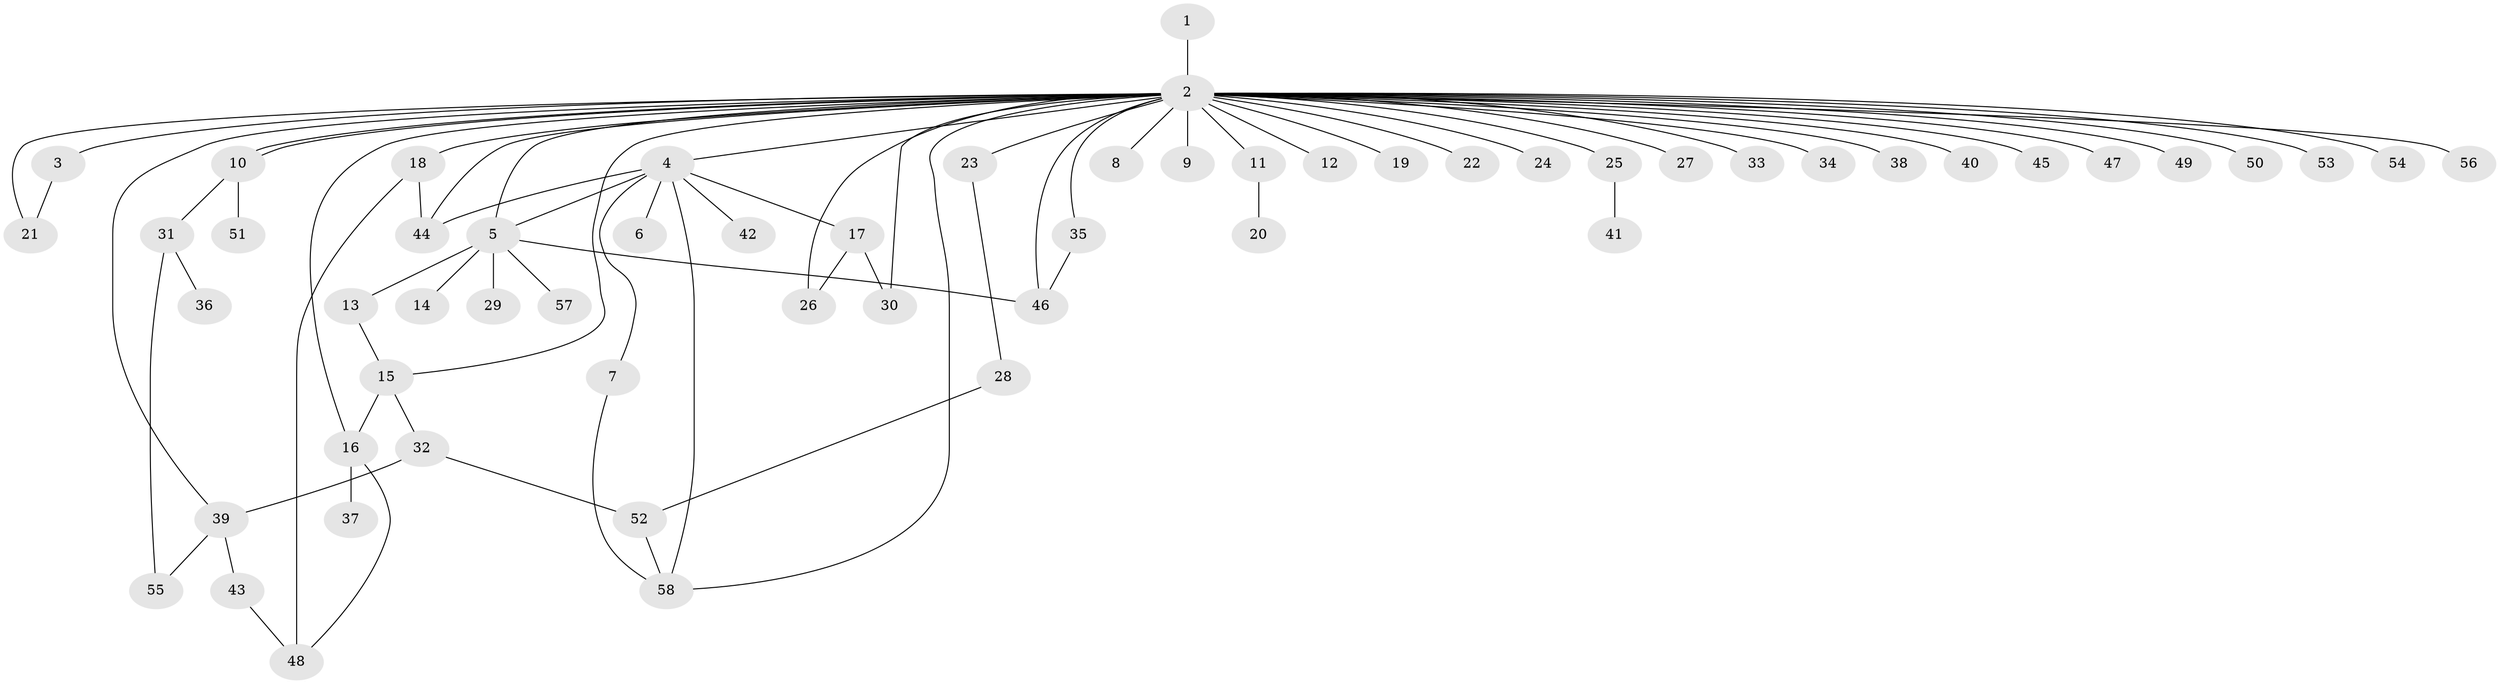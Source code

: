 // coarse degree distribution, {1: 0.5581395348837209, 35: 0.023255813953488372, 6: 0.046511627906976744, 3: 0.13953488372093023, 2: 0.16279069767441862, 5: 0.023255813953488372, 4: 0.046511627906976744}
// Generated by graph-tools (version 1.1) at 2025/51/02/27/25 19:51:57]
// undirected, 58 vertices, 76 edges
graph export_dot {
graph [start="1"]
  node [color=gray90,style=filled];
  1;
  2;
  3;
  4;
  5;
  6;
  7;
  8;
  9;
  10;
  11;
  12;
  13;
  14;
  15;
  16;
  17;
  18;
  19;
  20;
  21;
  22;
  23;
  24;
  25;
  26;
  27;
  28;
  29;
  30;
  31;
  32;
  33;
  34;
  35;
  36;
  37;
  38;
  39;
  40;
  41;
  42;
  43;
  44;
  45;
  46;
  47;
  48;
  49;
  50;
  51;
  52;
  53;
  54;
  55;
  56;
  57;
  58;
  1 -- 2;
  2 -- 3;
  2 -- 4;
  2 -- 5;
  2 -- 8;
  2 -- 9;
  2 -- 10;
  2 -- 10;
  2 -- 11;
  2 -- 12;
  2 -- 15;
  2 -- 16;
  2 -- 18;
  2 -- 19;
  2 -- 21;
  2 -- 22;
  2 -- 23;
  2 -- 24;
  2 -- 25;
  2 -- 26;
  2 -- 27;
  2 -- 30;
  2 -- 33;
  2 -- 34;
  2 -- 35;
  2 -- 38;
  2 -- 39;
  2 -- 40;
  2 -- 44;
  2 -- 45;
  2 -- 46;
  2 -- 47;
  2 -- 49;
  2 -- 50;
  2 -- 53;
  2 -- 54;
  2 -- 56;
  2 -- 58;
  3 -- 21;
  4 -- 5;
  4 -- 6;
  4 -- 7;
  4 -- 17;
  4 -- 42;
  4 -- 44;
  4 -- 58;
  5 -- 13;
  5 -- 14;
  5 -- 29;
  5 -- 46;
  5 -- 57;
  7 -- 58;
  10 -- 31;
  10 -- 51;
  11 -- 20;
  13 -- 15;
  15 -- 16;
  15 -- 32;
  16 -- 37;
  16 -- 48;
  17 -- 26;
  17 -- 30;
  18 -- 44;
  18 -- 48;
  23 -- 28;
  25 -- 41;
  28 -- 52;
  31 -- 36;
  31 -- 55;
  32 -- 39;
  32 -- 52;
  35 -- 46;
  39 -- 43;
  39 -- 55;
  43 -- 48;
  52 -- 58;
}
